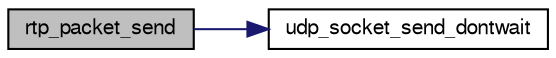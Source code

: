 digraph "rtp_packet_send"
{
  edge [fontname="FreeSans",fontsize="10",labelfontname="FreeSans",labelfontsize="10"];
  node [fontname="FreeSans",fontsize="10",shape=record];
  rankdir="LR";
  Node1 [label="rtp_packet_send",height=0.2,width=0.4,color="black", fillcolor="grey75", style="filled", fontcolor="black"];
  Node1 -> Node2 [color="midnightblue",fontsize="10",style="solid",fontname="FreeSans"];
  Node2 [label="udp_socket_send_dontwait",height=0.2,width=0.4,color="black", fillcolor="white", style="filled",URL="$udp__socket_8c.html#a2c3da4bd5d683ae6c844649fac79f13d",tooltip="Send a packet from buffer, non-blocking. "];
}
